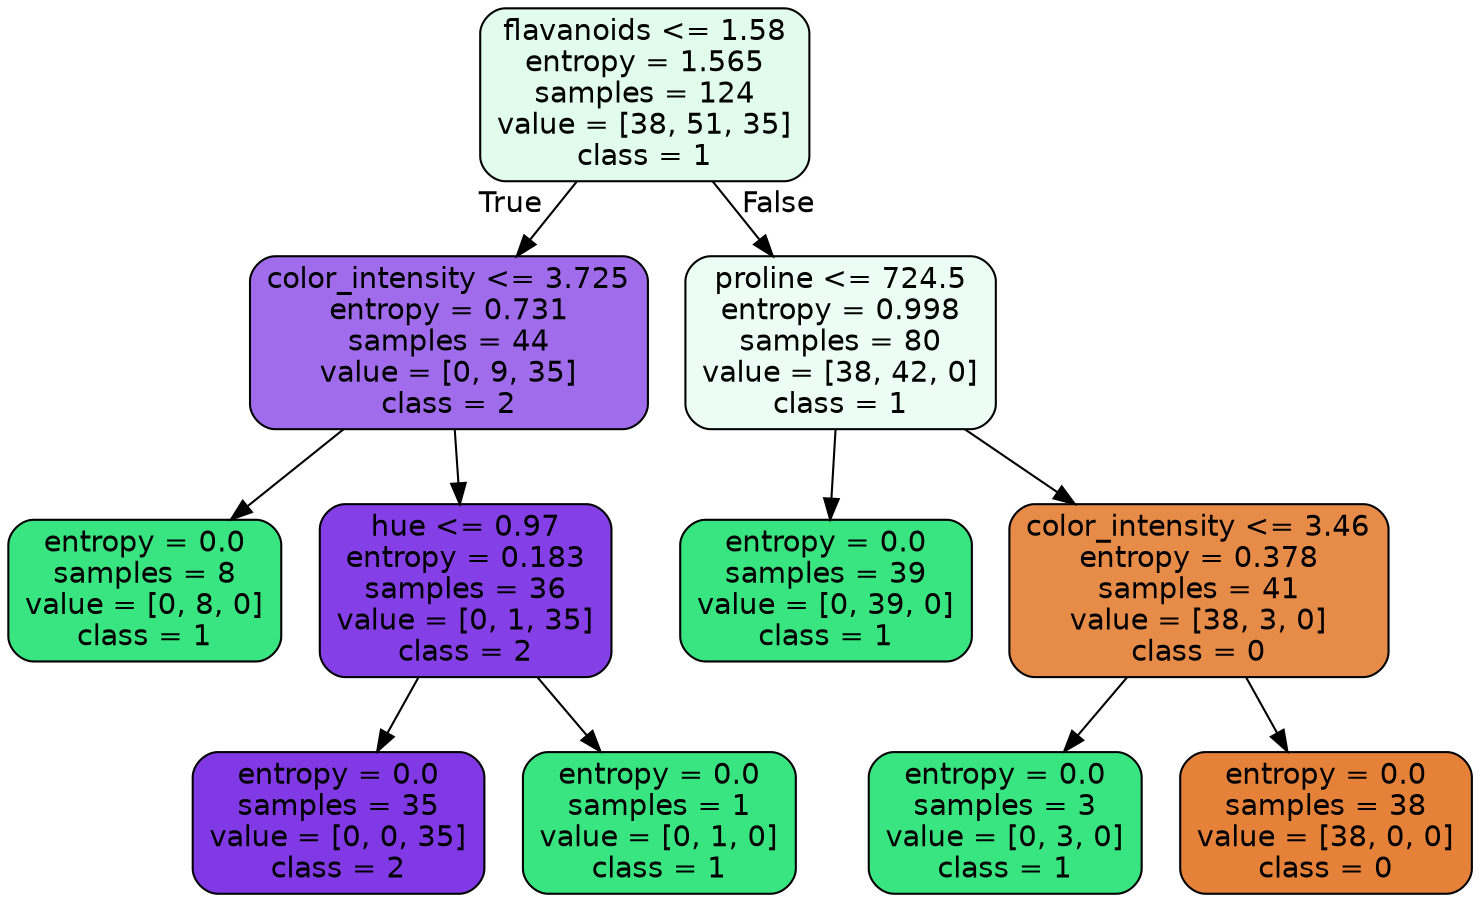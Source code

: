 digraph Tree {
node [shape=box, style="filled, rounded", color="black", fontname="helvetica"] ;
edge [fontname="helvetica"] ;
0 [label="flavanoids <= 1.58\nentropy = 1.565\nsamples = 124\nvalue = [38, 51, 35]\nclass = 1", fillcolor="#e1fbec"] ;
1 [label="color_intensity <= 3.725\nentropy = 0.731\nsamples = 44\nvalue = [0, 9, 35]\nclass = 2", fillcolor="#a16cec"] ;
0 -> 1 [labeldistance=2.5, labelangle=45, headlabel="True"] ;
2 [label="entropy = 0.0\nsamples = 8\nvalue = [0, 8, 0]\nclass = 1", fillcolor="#39e581"] ;
1 -> 2 ;
3 [label="hue <= 0.97\nentropy = 0.183\nsamples = 36\nvalue = [0, 1, 35]\nclass = 2", fillcolor="#853fe6"] ;
1 -> 3 ;
4 [label="entropy = 0.0\nsamples = 35\nvalue = [0, 0, 35]\nclass = 2", fillcolor="#8139e5"] ;
3 -> 4 ;
5 [label="entropy = 0.0\nsamples = 1\nvalue = [0, 1, 0]\nclass = 1", fillcolor="#39e581"] ;
3 -> 5 ;
6 [label="proline <= 724.5\nentropy = 0.998\nsamples = 80\nvalue = [38, 42, 0]\nclass = 1", fillcolor="#ecfdf3"] ;
0 -> 6 [labeldistance=2.5, labelangle=-45, headlabel="False"] ;
7 [label="entropy = 0.0\nsamples = 39\nvalue = [0, 39, 0]\nclass = 1", fillcolor="#39e581"] ;
6 -> 7 ;
8 [label="color_intensity <= 3.46\nentropy = 0.378\nsamples = 41\nvalue = [38, 3, 0]\nclass = 0", fillcolor="#e78b49"] ;
6 -> 8 ;
9 [label="entropy = 0.0\nsamples = 3\nvalue = [0, 3, 0]\nclass = 1", fillcolor="#39e581"] ;
8 -> 9 ;
10 [label="entropy = 0.0\nsamples = 38\nvalue = [38, 0, 0]\nclass = 0", fillcolor="#e58139"] ;
8 -> 10 ;
}